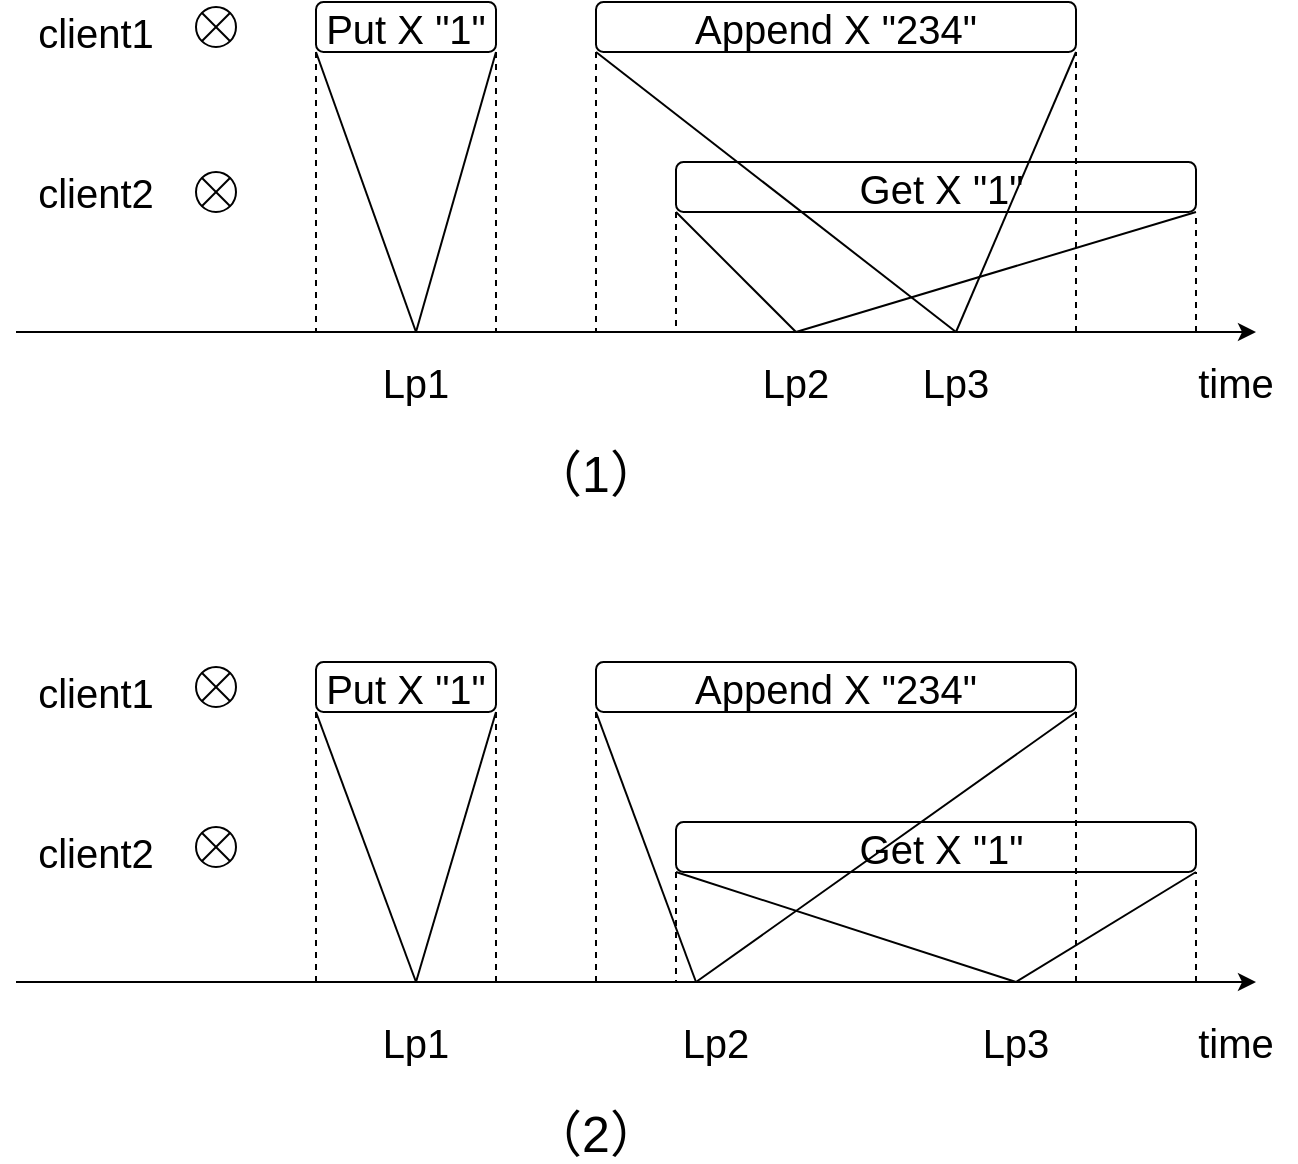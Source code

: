 <mxfile version="24.5.3" type="device" pages="2">
  <diagram name="Page-1" id="YVh38uIYrUlYecIb5zDG">
    <mxGraphModel dx="1167" dy="698" grid="1" gridSize="10" guides="1" tooltips="1" connect="1" arrows="1" fold="1" page="1" pageScale="1" pageWidth="827" pageHeight="1169" math="0" shadow="0">
      <root>
        <mxCell id="0" />
        <mxCell id="1" parent="0" />
        <mxCell id="9JQ-oSehkJLiL0MU-EjE-2" value="" style="endArrow=classic;html=1;rounded=0;" edge="1" parent="1">
          <mxGeometry width="50" height="50" relative="1" as="geometry">
            <mxPoint x="80" y="235" as="sourcePoint" />
            <mxPoint x="700" y="235" as="targetPoint" />
          </mxGeometry>
        </mxCell>
        <mxCell id="9JQ-oSehkJLiL0MU-EjE-3" value="&lt;font style=&quot;font-size: 20px;&quot;&gt;time&lt;/font&gt;" style="text;html=1;align=center;verticalAlign=middle;whiteSpace=wrap;rounded=0;" vertex="1" parent="1">
          <mxGeometry x="660" y="245" width="60" height="30" as="geometry" />
        </mxCell>
        <mxCell id="9JQ-oSehkJLiL0MU-EjE-4" value="" style="shape=sumEllipse;perimeter=ellipsePerimeter;whiteSpace=wrap;html=1;backgroundOutline=1;" vertex="1" parent="1">
          <mxGeometry x="170" y="72.5" width="20" height="20" as="geometry" />
        </mxCell>
        <mxCell id="9JQ-oSehkJLiL0MU-EjE-5" value="" style="shape=sumEllipse;perimeter=ellipsePerimeter;whiteSpace=wrap;html=1;backgroundOutline=1;" vertex="1" parent="1">
          <mxGeometry x="170" y="155" width="20" height="20" as="geometry" />
        </mxCell>
        <mxCell id="9JQ-oSehkJLiL0MU-EjE-7" value="&lt;font style=&quot;font-size: 20px;&quot;&gt;client1&lt;/font&gt;" style="text;html=1;align=center;verticalAlign=middle;whiteSpace=wrap;rounded=0;" vertex="1" parent="1">
          <mxGeometry x="80" y="70" width="80" height="30" as="geometry" />
        </mxCell>
        <mxCell id="9JQ-oSehkJLiL0MU-EjE-8" value="&lt;font style=&quot;font-size: 20px;&quot;&gt;client2&lt;/font&gt;" style="text;html=1;align=center;verticalAlign=middle;whiteSpace=wrap;rounded=0;" vertex="1" parent="1">
          <mxGeometry x="80" y="150" width="80" height="30" as="geometry" />
        </mxCell>
        <mxCell id="9JQ-oSehkJLiL0MU-EjE-9" value="&lt;span style=&quot;font-size: 20px;&quot;&gt;Put X &quot;1&quot;&lt;/span&gt;" style="rounded=1;whiteSpace=wrap;html=1;fillColor=none;" vertex="1" parent="1">
          <mxGeometry x="230" y="70" width="90" height="25" as="geometry" />
        </mxCell>
        <mxCell id="9JQ-oSehkJLiL0MU-EjE-10" value="&lt;span style=&quot;font-size: 20px;&quot;&gt;&amp;nbsp;Get X &quot;1&quot;&lt;/span&gt;" style="rounded=1;whiteSpace=wrap;html=1;fillColor=none;" vertex="1" parent="1">
          <mxGeometry x="410" y="150" width="260" height="25" as="geometry" />
        </mxCell>
        <mxCell id="9JQ-oSehkJLiL0MU-EjE-11" value="&lt;span style=&quot;font-size: 20px;&quot;&gt;Append X &quot;234&quot;&lt;/span&gt;" style="rounded=1;whiteSpace=wrap;html=1;fillColor=none;" vertex="1" parent="1">
          <mxGeometry x="370" y="70" width="240" height="25" as="geometry" />
        </mxCell>
        <mxCell id="9JQ-oSehkJLiL0MU-EjE-15" value="" style="endArrow=none;dashed=1;html=1;rounded=0;exitX=0;exitY=1;exitDx=0;exitDy=0;" edge="1" parent="1" source="9JQ-oSehkJLiL0MU-EjE-9">
          <mxGeometry width="50" height="50" relative="1" as="geometry">
            <mxPoint x="440" y="285" as="sourcePoint" />
            <mxPoint x="230" y="235" as="targetPoint" />
          </mxGeometry>
        </mxCell>
        <mxCell id="9JQ-oSehkJLiL0MU-EjE-17" value="" style="endArrow=none;dashed=1;html=1;rounded=0;exitX=1;exitY=1;exitDx=0;exitDy=0;" edge="1" parent="1" source="9JQ-oSehkJLiL0MU-EjE-9">
          <mxGeometry width="50" height="50" relative="1" as="geometry">
            <mxPoint x="440" y="285" as="sourcePoint" />
            <mxPoint x="320" y="235" as="targetPoint" />
          </mxGeometry>
        </mxCell>
        <mxCell id="9JQ-oSehkJLiL0MU-EjE-18" value="" style="endArrow=none;html=1;rounded=0;" edge="1" parent="1">
          <mxGeometry width="50" height="50" relative="1" as="geometry">
            <mxPoint x="230" y="95" as="sourcePoint" />
            <mxPoint x="280" y="235" as="targetPoint" />
          </mxGeometry>
        </mxCell>
        <mxCell id="9JQ-oSehkJLiL0MU-EjE-19" value="" style="endArrow=none;html=1;rounded=0;" edge="1" parent="1">
          <mxGeometry width="50" height="50" relative="1" as="geometry">
            <mxPoint x="320" y="95" as="sourcePoint" />
            <mxPoint x="280" y="235" as="targetPoint" />
          </mxGeometry>
        </mxCell>
        <mxCell id="9JQ-oSehkJLiL0MU-EjE-20" value="&lt;font style=&quot;font-size: 20px;&quot;&gt;Lp1&lt;/font&gt;" style="text;html=1;align=center;verticalAlign=middle;whiteSpace=wrap;rounded=0;" vertex="1" parent="1">
          <mxGeometry x="250" y="245" width="60" height="30" as="geometry" />
        </mxCell>
        <mxCell id="9JQ-oSehkJLiL0MU-EjE-21" value="" style="endArrow=none;dashed=1;html=1;rounded=0;exitX=0;exitY=1;exitDx=0;exitDy=0;" edge="1" parent="1" source="9JQ-oSehkJLiL0MU-EjE-11">
          <mxGeometry width="50" height="50" relative="1" as="geometry">
            <mxPoint x="440" y="285" as="sourcePoint" />
            <mxPoint x="370" y="235" as="targetPoint" />
          </mxGeometry>
        </mxCell>
        <mxCell id="9JQ-oSehkJLiL0MU-EjE-22" value="" style="endArrow=none;dashed=1;html=1;rounded=0;entryX=1;entryY=1;entryDx=0;entryDy=0;" edge="1" parent="1" target="9JQ-oSehkJLiL0MU-EjE-11">
          <mxGeometry width="50" height="50" relative="1" as="geometry">
            <mxPoint x="610" y="235" as="sourcePoint" />
            <mxPoint x="490" y="235" as="targetPoint" />
          </mxGeometry>
        </mxCell>
        <mxCell id="9JQ-oSehkJLiL0MU-EjE-23" value="" style="endArrow=none;dashed=1;html=1;rounded=0;exitX=0;exitY=1;exitDx=0;exitDy=0;" edge="1" parent="1" source="9JQ-oSehkJLiL0MU-EjE-10">
          <mxGeometry width="50" height="50" relative="1" as="geometry">
            <mxPoint x="440" y="285" as="sourcePoint" />
            <mxPoint x="410" y="235" as="targetPoint" />
          </mxGeometry>
        </mxCell>
        <mxCell id="9JQ-oSehkJLiL0MU-EjE-24" value="" style="endArrow=none;dashed=1;html=1;rounded=0;entryX=1;entryY=1;entryDx=0;entryDy=0;" edge="1" parent="1" target="9JQ-oSehkJLiL0MU-EjE-10">
          <mxGeometry width="50" height="50" relative="1" as="geometry">
            <mxPoint x="670" y="235" as="sourcePoint" />
            <mxPoint x="490" y="235" as="targetPoint" />
          </mxGeometry>
        </mxCell>
        <mxCell id="9JQ-oSehkJLiL0MU-EjE-25" value="" style="endArrow=none;html=1;rounded=0;exitX=0;exitY=1;exitDx=0;exitDy=0;" edge="1" parent="1" source="9JQ-oSehkJLiL0MU-EjE-11">
          <mxGeometry width="50" height="50" relative="1" as="geometry">
            <mxPoint x="440" y="285" as="sourcePoint" />
            <mxPoint x="550" y="235" as="targetPoint" />
          </mxGeometry>
        </mxCell>
        <mxCell id="9JQ-oSehkJLiL0MU-EjE-26" value="" style="endArrow=none;html=1;rounded=0;exitX=1;exitY=1;exitDx=0;exitDy=0;" edge="1" parent="1" source="9JQ-oSehkJLiL0MU-EjE-11">
          <mxGeometry width="50" height="50" relative="1" as="geometry">
            <mxPoint x="440" y="285" as="sourcePoint" />
            <mxPoint x="550" y="235" as="targetPoint" />
          </mxGeometry>
        </mxCell>
        <mxCell id="9JQ-oSehkJLiL0MU-EjE-27" value="" style="endArrow=none;html=1;rounded=0;" edge="1" parent="1">
          <mxGeometry width="50" height="50" relative="1" as="geometry">
            <mxPoint x="410" y="175" as="sourcePoint" />
            <mxPoint x="470" y="235" as="targetPoint" />
          </mxGeometry>
        </mxCell>
        <mxCell id="9JQ-oSehkJLiL0MU-EjE-28" value="" style="endArrow=none;html=1;rounded=0;" edge="1" parent="1">
          <mxGeometry width="50" height="50" relative="1" as="geometry">
            <mxPoint x="470" y="235" as="sourcePoint" />
            <mxPoint x="670" y="175" as="targetPoint" />
          </mxGeometry>
        </mxCell>
        <mxCell id="9JQ-oSehkJLiL0MU-EjE-29" value="&lt;font style=&quot;font-size: 20px;&quot;&gt;Lp2&lt;/font&gt;" style="text;html=1;align=center;verticalAlign=middle;whiteSpace=wrap;rounded=0;" vertex="1" parent="1">
          <mxGeometry x="440" y="245" width="60" height="30" as="geometry" />
        </mxCell>
        <mxCell id="9JQ-oSehkJLiL0MU-EjE-30" value="&lt;font style=&quot;font-size: 20px;&quot;&gt;Lp3&lt;/font&gt;" style="text;html=1;align=center;verticalAlign=middle;whiteSpace=wrap;rounded=0;" vertex="1" parent="1">
          <mxGeometry x="520" y="245" width="60" height="30" as="geometry" />
        </mxCell>
        <mxCell id="9JQ-oSehkJLiL0MU-EjE-55" value="" style="endArrow=classic;html=1;rounded=0;" edge="1" parent="1">
          <mxGeometry width="50" height="50" relative="1" as="geometry">
            <mxPoint x="80" y="560" as="sourcePoint" />
            <mxPoint x="700" y="560" as="targetPoint" />
          </mxGeometry>
        </mxCell>
        <mxCell id="9JQ-oSehkJLiL0MU-EjE-56" value="&lt;font style=&quot;font-size: 20px;&quot;&gt;time&lt;/font&gt;" style="text;html=1;align=center;verticalAlign=middle;whiteSpace=wrap;rounded=0;" vertex="1" parent="1">
          <mxGeometry x="660" y="575" width="60" height="30" as="geometry" />
        </mxCell>
        <mxCell id="9JQ-oSehkJLiL0MU-EjE-57" value="" style="shape=sumEllipse;perimeter=ellipsePerimeter;whiteSpace=wrap;html=1;backgroundOutline=1;" vertex="1" parent="1">
          <mxGeometry x="170" y="402.5" width="20" height="20" as="geometry" />
        </mxCell>
        <mxCell id="9JQ-oSehkJLiL0MU-EjE-58" value="" style="shape=sumEllipse;perimeter=ellipsePerimeter;whiteSpace=wrap;html=1;backgroundOutline=1;direction=south;" vertex="1" parent="1">
          <mxGeometry x="170" y="482.5" width="20" height="20" as="geometry" />
        </mxCell>
        <mxCell id="9JQ-oSehkJLiL0MU-EjE-59" value="&lt;font style=&quot;font-size: 20px;&quot;&gt;client1&lt;/font&gt;" style="text;html=1;align=center;verticalAlign=middle;whiteSpace=wrap;rounded=0;" vertex="1" parent="1">
          <mxGeometry x="80" y="400" width="80" height="30" as="geometry" />
        </mxCell>
        <mxCell id="9JQ-oSehkJLiL0MU-EjE-60" value="&lt;font style=&quot;font-size: 20px;&quot;&gt;client2&lt;/font&gt;" style="text;html=1;align=center;verticalAlign=middle;whiteSpace=wrap;rounded=0;" vertex="1" parent="1">
          <mxGeometry x="80" y="480" width="80" height="30" as="geometry" />
        </mxCell>
        <mxCell id="9JQ-oSehkJLiL0MU-EjE-61" value="&lt;span style=&quot;font-size: 20px;&quot;&gt;Put X &quot;1&quot;&lt;/span&gt;" style="rounded=1;whiteSpace=wrap;html=1;fillColor=none;" vertex="1" parent="1">
          <mxGeometry x="230" y="400" width="90" height="25" as="geometry" />
        </mxCell>
        <mxCell id="9JQ-oSehkJLiL0MU-EjE-62" value="&lt;span style=&quot;font-size: 20px;&quot;&gt;&amp;nbsp;Get X &quot;1&quot;&lt;/span&gt;" style="rounded=1;whiteSpace=wrap;html=1;fillColor=none;" vertex="1" parent="1">
          <mxGeometry x="410" y="480" width="260" height="25" as="geometry" />
        </mxCell>
        <mxCell id="9JQ-oSehkJLiL0MU-EjE-63" value="&lt;span style=&quot;font-size: 20px;&quot;&gt;Append X &quot;234&quot;&lt;/span&gt;" style="rounded=1;whiteSpace=wrap;html=1;fillColor=none;" vertex="1" parent="1">
          <mxGeometry x="370" y="400" width="240" height="25" as="geometry" />
        </mxCell>
        <mxCell id="9JQ-oSehkJLiL0MU-EjE-64" value="" style="endArrow=none;dashed=1;html=1;rounded=0;exitX=0;exitY=1;exitDx=0;exitDy=0;" edge="1" parent="1" source="9JQ-oSehkJLiL0MU-EjE-61">
          <mxGeometry width="50" height="50" relative="1" as="geometry">
            <mxPoint x="440" y="615" as="sourcePoint" />
            <mxPoint x="230" y="560" as="targetPoint" />
          </mxGeometry>
        </mxCell>
        <mxCell id="9JQ-oSehkJLiL0MU-EjE-65" value="" style="endArrow=none;dashed=1;html=1;rounded=0;exitX=1;exitY=1;exitDx=0;exitDy=0;" edge="1" parent="1" source="9JQ-oSehkJLiL0MU-EjE-61">
          <mxGeometry width="50" height="50" relative="1" as="geometry">
            <mxPoint x="440" y="615" as="sourcePoint" />
            <mxPoint x="320" y="560" as="targetPoint" />
          </mxGeometry>
        </mxCell>
        <mxCell id="9JQ-oSehkJLiL0MU-EjE-66" value="" style="endArrow=none;html=1;rounded=0;" edge="1" parent="1">
          <mxGeometry width="50" height="50" relative="1" as="geometry">
            <mxPoint x="230" y="425" as="sourcePoint" />
            <mxPoint x="280" y="560" as="targetPoint" />
          </mxGeometry>
        </mxCell>
        <mxCell id="9JQ-oSehkJLiL0MU-EjE-67" value="" style="endArrow=none;html=1;rounded=0;" edge="1" parent="1">
          <mxGeometry width="50" height="50" relative="1" as="geometry">
            <mxPoint x="320" y="425" as="sourcePoint" />
            <mxPoint x="280" y="560" as="targetPoint" />
          </mxGeometry>
        </mxCell>
        <mxCell id="9JQ-oSehkJLiL0MU-EjE-68" value="&lt;font style=&quot;font-size: 20px;&quot;&gt;Lp1&lt;/font&gt;" style="text;html=1;align=center;verticalAlign=middle;whiteSpace=wrap;rounded=0;" vertex="1" parent="1">
          <mxGeometry x="250" y="575" width="60" height="30" as="geometry" />
        </mxCell>
        <mxCell id="9JQ-oSehkJLiL0MU-EjE-69" value="" style="endArrow=none;dashed=1;html=1;rounded=0;exitX=0;exitY=1;exitDx=0;exitDy=0;" edge="1" parent="1" source="9JQ-oSehkJLiL0MU-EjE-63">
          <mxGeometry width="50" height="50" relative="1" as="geometry">
            <mxPoint x="440" y="615" as="sourcePoint" />
            <mxPoint x="370" y="560" as="targetPoint" />
          </mxGeometry>
        </mxCell>
        <mxCell id="9JQ-oSehkJLiL0MU-EjE-70" value="" style="endArrow=none;dashed=1;html=1;rounded=0;entryX=1;entryY=1;entryDx=0;entryDy=0;" edge="1" parent="1" target="9JQ-oSehkJLiL0MU-EjE-63">
          <mxGeometry width="50" height="50" relative="1" as="geometry">
            <mxPoint x="610" y="560" as="sourcePoint" />
            <mxPoint x="490" y="565" as="targetPoint" />
          </mxGeometry>
        </mxCell>
        <mxCell id="9JQ-oSehkJLiL0MU-EjE-71" value="" style="endArrow=none;dashed=1;html=1;rounded=0;exitX=0;exitY=1;exitDx=0;exitDy=0;" edge="1" parent="1" source="9JQ-oSehkJLiL0MU-EjE-62">
          <mxGeometry width="50" height="50" relative="1" as="geometry">
            <mxPoint x="440" y="615" as="sourcePoint" />
            <mxPoint x="410" y="560" as="targetPoint" />
          </mxGeometry>
        </mxCell>
        <mxCell id="9JQ-oSehkJLiL0MU-EjE-72" value="" style="endArrow=none;dashed=1;html=1;rounded=0;entryX=1;entryY=1;entryDx=0;entryDy=0;" edge="1" parent="1" target="9JQ-oSehkJLiL0MU-EjE-62">
          <mxGeometry width="50" height="50" relative="1" as="geometry">
            <mxPoint x="670" y="560" as="sourcePoint" />
            <mxPoint x="490" y="565" as="targetPoint" />
          </mxGeometry>
        </mxCell>
        <mxCell id="9JQ-oSehkJLiL0MU-EjE-75" value="" style="endArrow=none;html=1;rounded=0;" edge="1" parent="1">
          <mxGeometry width="50" height="50" relative="1" as="geometry">
            <mxPoint x="410" y="505" as="sourcePoint" />
            <mxPoint x="580" y="560" as="targetPoint" />
          </mxGeometry>
        </mxCell>
        <mxCell id="9JQ-oSehkJLiL0MU-EjE-76" value="" style="endArrow=none;html=1;rounded=0;" edge="1" parent="1">
          <mxGeometry width="50" height="50" relative="1" as="geometry">
            <mxPoint x="580" y="560" as="sourcePoint" />
            <mxPoint x="670" y="505" as="targetPoint" />
          </mxGeometry>
        </mxCell>
        <mxCell id="9JQ-oSehkJLiL0MU-EjE-77" value="&lt;font style=&quot;font-size: 20px;&quot;&gt;Lp2&lt;/font&gt;" style="text;html=1;align=center;verticalAlign=middle;whiteSpace=wrap;rounded=0;" vertex="1" parent="1">
          <mxGeometry x="400" y="575" width="60" height="30" as="geometry" />
        </mxCell>
        <mxCell id="9JQ-oSehkJLiL0MU-EjE-78" value="&lt;font style=&quot;font-size: 20px;&quot;&gt;Lp3&lt;/font&gt;" style="text;html=1;align=center;verticalAlign=middle;whiteSpace=wrap;rounded=0;" vertex="1" parent="1">
          <mxGeometry x="550" y="575" width="60" height="30" as="geometry" />
        </mxCell>
        <mxCell id="9JQ-oSehkJLiL0MU-EjE-81" value="" style="endArrow=none;html=1;rounded=0;exitX=0;exitY=1;exitDx=0;exitDy=0;" edge="1" parent="1" source="9JQ-oSehkJLiL0MU-EjE-63">
          <mxGeometry width="50" height="50" relative="1" as="geometry">
            <mxPoint x="440" y="470" as="sourcePoint" />
            <mxPoint x="420" y="560" as="targetPoint" />
          </mxGeometry>
        </mxCell>
        <mxCell id="9JQ-oSehkJLiL0MU-EjE-82" value="" style="endArrow=none;html=1;rounded=0;exitX=1;exitY=1;exitDx=0;exitDy=0;" edge="1" parent="1" source="9JQ-oSehkJLiL0MU-EjE-63">
          <mxGeometry width="50" height="50" relative="1" as="geometry">
            <mxPoint x="620" y="520" as="sourcePoint" />
            <mxPoint x="420" y="560" as="targetPoint" />
          </mxGeometry>
        </mxCell>
        <mxCell id="9JQ-oSehkJLiL0MU-EjE-83" value="&lt;font style=&quot;font-size: 25px;&quot;&gt;（1）&lt;/font&gt;" style="text;html=1;align=center;verticalAlign=middle;whiteSpace=wrap;rounded=0;" vertex="1" parent="1">
          <mxGeometry x="340" y="290" width="60" height="30" as="geometry" />
        </mxCell>
        <mxCell id="9JQ-oSehkJLiL0MU-EjE-84" value="&lt;font style=&quot;font-size: 25px;&quot;&gt;（2）&lt;/font&gt;" style="text;html=1;align=center;verticalAlign=middle;whiteSpace=wrap;rounded=0;" vertex="1" parent="1">
          <mxGeometry x="340" y="620" width="60" height="30" as="geometry" />
        </mxCell>
      </root>
    </mxGraphModel>
  </diagram>
  <diagram id="MJZFhR5xuvD1u-LfKLxU" name="Page-2">
    <mxGraphModel dx="992" dy="593" grid="1" gridSize="10" guides="1" tooltips="1" connect="1" arrows="1" fold="1" page="1" pageScale="1" pageWidth="827" pageHeight="1169" math="0" shadow="0">
      <root>
        <mxCell id="0" />
        <mxCell id="1" parent="0" />
        <mxCell id="08xz31lv5Cnja65_5nKp-1" value="" style="endArrow=classic;html=1;rounded=0;" edge="1" parent="1">
          <mxGeometry width="50" height="50" relative="1" as="geometry">
            <mxPoint x="80" y="320" as="sourcePoint" />
            <mxPoint x="760" y="320" as="targetPoint" />
          </mxGeometry>
        </mxCell>
        <mxCell id="yosqzPpUmF-Rqvi0anPo-1" value="&lt;span style=&quot;font-size: 20px;&quot;&gt;Put X &quot;1&quot;&lt;/span&gt;" style="rounded=1;whiteSpace=wrap;html=1;fillColor=none;" vertex="1" parent="1">
          <mxGeometry x="150" y="160" width="90" height="25" as="geometry" />
        </mxCell>
        <mxCell id="yosqzPpUmF-Rqvi0anPo-3" value="&lt;span style=&quot;font-size: 20px;&quot;&gt;Put X &quot;2&quot;&lt;/span&gt;" style="rounded=1;whiteSpace=wrap;html=1;fillColor=none;" vertex="1" parent="1">
          <mxGeometry x="314" y="160" width="90" height="25" as="geometry" />
        </mxCell>
        <mxCell id="yosqzPpUmF-Rqvi0anPo-4" value="&lt;span style=&quot;font-size: 20px;&quot;&gt;Put X &quot;3&quot;&lt;/span&gt;" style="rounded=1;whiteSpace=wrap;html=1;fillColor=none;" vertex="1" parent="1">
          <mxGeometry x="450" y="160" width="90" height="25" as="geometry" />
        </mxCell>
        <mxCell id="yosqzPpUmF-Rqvi0anPo-5" value="&lt;span style=&quot;font-size: 20px;&quot;&gt;Put X &quot;4&quot;&lt;/span&gt;" style="rounded=1;whiteSpace=wrap;html=1;fillColor=none;" vertex="1" parent="1">
          <mxGeometry x="600" y="160" width="90" height="25" as="geometry" />
        </mxCell>
        <mxCell id="yosqzPpUmF-Rqvi0anPo-7" value="&lt;span style=&quot;font-size: 20px;&quot;&gt;Get &quot;X&quot;&lt;/span&gt;" style="rounded=1;whiteSpace=wrap;html=1;fillColor=none;" vertex="1" parent="1">
          <mxGeometry x="270" y="240" width="300" height="25" as="geometry" />
        </mxCell>
        <mxCell id="CaDgp8TgmdfpTqCjU7Kz-1" value="&lt;font style=&quot;font-size: 20px;&quot;&gt;time&lt;/font&gt;" style="text;html=1;align=center;verticalAlign=middle;whiteSpace=wrap;rounded=0;" vertex="1" parent="1">
          <mxGeometry x="720" y="330" width="60" height="30" as="geometry" />
        </mxCell>
        <mxCell id="voQvA8kUMARiqqouBhaL-1" value="" style="shape=sumEllipse;perimeter=ellipsePerimeter;whiteSpace=wrap;html=1;backgroundOutline=1;" vertex="1" parent="1">
          <mxGeometry x="100" y="242.5" width="20" height="20" as="geometry" />
        </mxCell>
        <mxCell id="voQvA8kUMARiqqouBhaL-2" value="" style="shape=sumEllipse;perimeter=ellipsePerimeter;whiteSpace=wrap;html=1;backgroundOutline=1;" vertex="1" parent="1">
          <mxGeometry x="100" y="162.5" width="20" height="20" as="geometry" />
        </mxCell>
      </root>
    </mxGraphModel>
  </diagram>
</mxfile>
